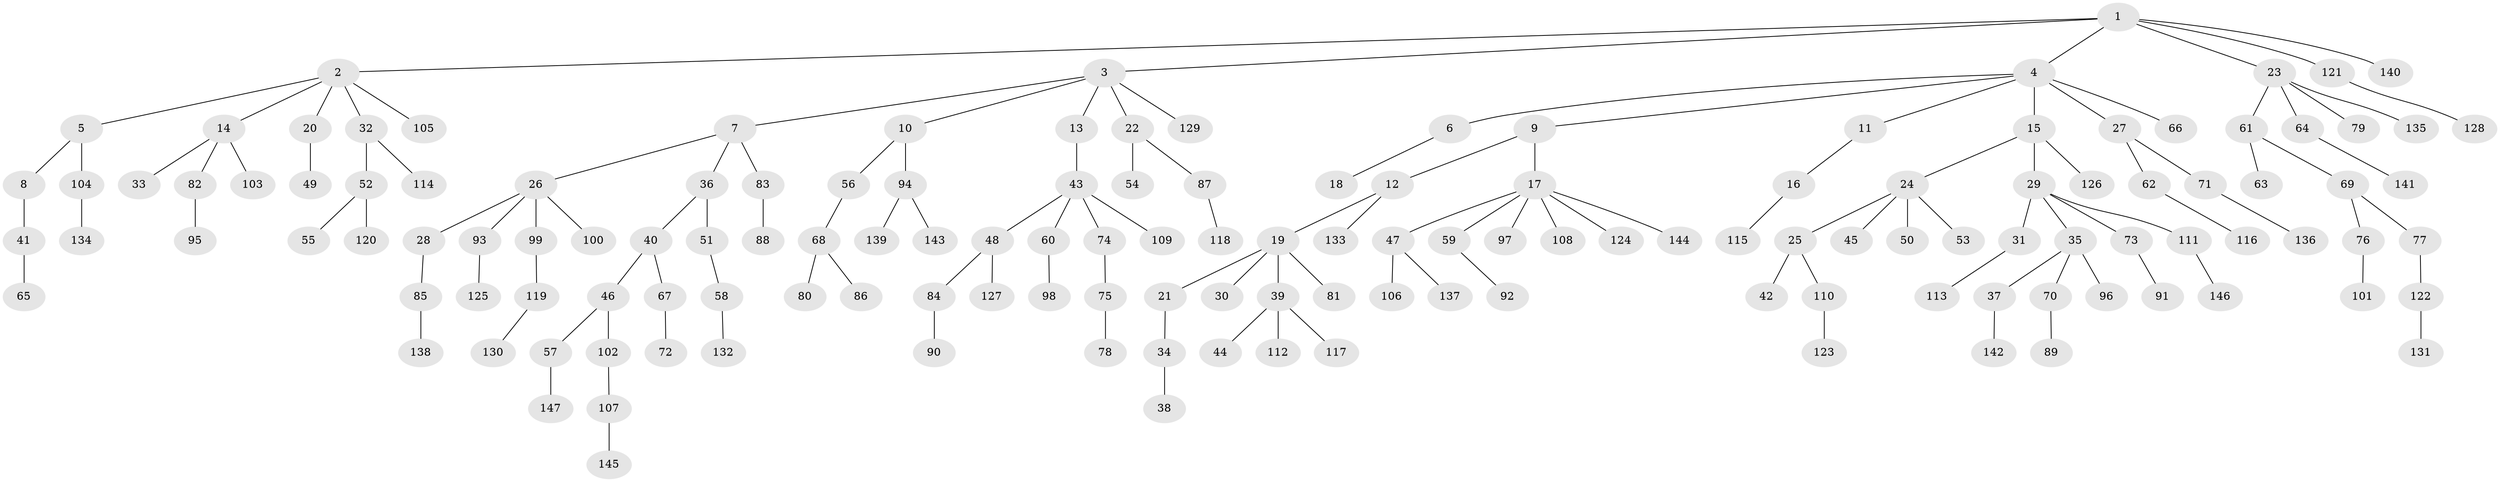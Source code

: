 // Generated by graph-tools (version 1.1) at 2025/52/03/09/25 04:52:24]
// undirected, 147 vertices, 146 edges
graph export_dot {
graph [start="1"]
  node [color=gray90,style=filled];
  1;
  2;
  3;
  4;
  5;
  6;
  7;
  8;
  9;
  10;
  11;
  12;
  13;
  14;
  15;
  16;
  17;
  18;
  19;
  20;
  21;
  22;
  23;
  24;
  25;
  26;
  27;
  28;
  29;
  30;
  31;
  32;
  33;
  34;
  35;
  36;
  37;
  38;
  39;
  40;
  41;
  42;
  43;
  44;
  45;
  46;
  47;
  48;
  49;
  50;
  51;
  52;
  53;
  54;
  55;
  56;
  57;
  58;
  59;
  60;
  61;
  62;
  63;
  64;
  65;
  66;
  67;
  68;
  69;
  70;
  71;
  72;
  73;
  74;
  75;
  76;
  77;
  78;
  79;
  80;
  81;
  82;
  83;
  84;
  85;
  86;
  87;
  88;
  89;
  90;
  91;
  92;
  93;
  94;
  95;
  96;
  97;
  98;
  99;
  100;
  101;
  102;
  103;
  104;
  105;
  106;
  107;
  108;
  109;
  110;
  111;
  112;
  113;
  114;
  115;
  116;
  117;
  118;
  119;
  120;
  121;
  122;
  123;
  124;
  125;
  126;
  127;
  128;
  129;
  130;
  131;
  132;
  133;
  134;
  135;
  136;
  137;
  138;
  139;
  140;
  141;
  142;
  143;
  144;
  145;
  146;
  147;
  1 -- 2;
  1 -- 3;
  1 -- 4;
  1 -- 23;
  1 -- 121;
  1 -- 140;
  2 -- 5;
  2 -- 14;
  2 -- 20;
  2 -- 32;
  2 -- 105;
  3 -- 7;
  3 -- 10;
  3 -- 13;
  3 -- 22;
  3 -- 129;
  4 -- 6;
  4 -- 9;
  4 -- 11;
  4 -- 15;
  4 -- 27;
  4 -- 66;
  5 -- 8;
  5 -- 104;
  6 -- 18;
  7 -- 26;
  7 -- 36;
  7 -- 83;
  8 -- 41;
  9 -- 12;
  9 -- 17;
  10 -- 56;
  10 -- 94;
  11 -- 16;
  12 -- 19;
  12 -- 133;
  13 -- 43;
  14 -- 33;
  14 -- 82;
  14 -- 103;
  15 -- 24;
  15 -- 29;
  15 -- 126;
  16 -- 115;
  17 -- 47;
  17 -- 59;
  17 -- 97;
  17 -- 108;
  17 -- 124;
  17 -- 144;
  19 -- 21;
  19 -- 30;
  19 -- 39;
  19 -- 81;
  20 -- 49;
  21 -- 34;
  22 -- 54;
  22 -- 87;
  23 -- 61;
  23 -- 64;
  23 -- 79;
  23 -- 135;
  24 -- 25;
  24 -- 45;
  24 -- 50;
  24 -- 53;
  25 -- 42;
  25 -- 110;
  26 -- 28;
  26 -- 93;
  26 -- 99;
  26 -- 100;
  27 -- 62;
  27 -- 71;
  28 -- 85;
  29 -- 31;
  29 -- 35;
  29 -- 73;
  29 -- 111;
  31 -- 113;
  32 -- 52;
  32 -- 114;
  34 -- 38;
  35 -- 37;
  35 -- 70;
  35 -- 96;
  36 -- 40;
  36 -- 51;
  37 -- 142;
  39 -- 44;
  39 -- 112;
  39 -- 117;
  40 -- 46;
  40 -- 67;
  41 -- 65;
  43 -- 48;
  43 -- 60;
  43 -- 74;
  43 -- 109;
  46 -- 57;
  46 -- 102;
  47 -- 106;
  47 -- 137;
  48 -- 84;
  48 -- 127;
  51 -- 58;
  52 -- 55;
  52 -- 120;
  56 -- 68;
  57 -- 147;
  58 -- 132;
  59 -- 92;
  60 -- 98;
  61 -- 63;
  61 -- 69;
  62 -- 116;
  64 -- 141;
  67 -- 72;
  68 -- 80;
  68 -- 86;
  69 -- 76;
  69 -- 77;
  70 -- 89;
  71 -- 136;
  73 -- 91;
  74 -- 75;
  75 -- 78;
  76 -- 101;
  77 -- 122;
  82 -- 95;
  83 -- 88;
  84 -- 90;
  85 -- 138;
  87 -- 118;
  93 -- 125;
  94 -- 139;
  94 -- 143;
  99 -- 119;
  102 -- 107;
  104 -- 134;
  107 -- 145;
  110 -- 123;
  111 -- 146;
  119 -- 130;
  121 -- 128;
  122 -- 131;
}
